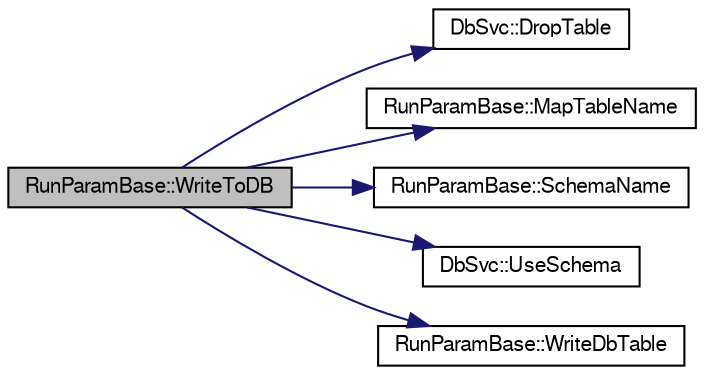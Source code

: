 digraph "RunParamBase::WriteToDB"
{
  bgcolor="transparent";
  edge [fontname="FreeSans",fontsize="10",labelfontname="FreeSans",labelfontsize="10"];
  node [fontname="FreeSans",fontsize="10",shape=record];
  rankdir="LR";
  Node1 [label="RunParamBase::WriteToDB",height=0.2,width=0.4,color="black", fillcolor="grey75", style="filled" fontcolor="black"];
  Node1 -> Node2 [color="midnightblue",fontsize="10",style="solid",fontname="FreeSans"];
  Node2 [label="DbSvc::DropTable",height=0.2,width=0.4,color="black",URL="$d2/da4/classDbSvc.html#a7a6da517bc72f88c593f1102378dfdba"];
  Node1 -> Node3 [color="midnightblue",fontsize="10",style="solid",fontname="FreeSans"];
  Node3 [label="RunParamBase::MapTableName",height=0.2,width=0.4,color="black",URL="$db/d8a/classRunParamBase.html#ad9f709752d29d2a439deafc2663e78e4"];
  Node1 -> Node4 [color="midnightblue",fontsize="10",style="solid",fontname="FreeSans"];
  Node4 [label="RunParamBase::SchemaName",height=0.2,width=0.4,color="black",URL="$db/d8a/classRunParamBase.html#aa5d08eb3156c795dd3d09085a90d8629"];
  Node1 -> Node5 [color="midnightblue",fontsize="10",style="solid",fontname="FreeSans"];
  Node5 [label="DbSvc::UseSchema",height=0.2,width=0.4,color="black",URL="$d2/da4/classDbSvc.html#a7e4cc05e20e0a21eef9c185c34c51044"];
  Node1 -> Node6 [color="midnightblue",fontsize="10",style="solid",fontname="FreeSans"];
  Node6 [label="RunParamBase::WriteDbTable",height=0.2,width=0.4,color="black",URL="$db/d8a/classRunParamBase.html#a20985db21b951b76937f0facf94772d4"];
}
